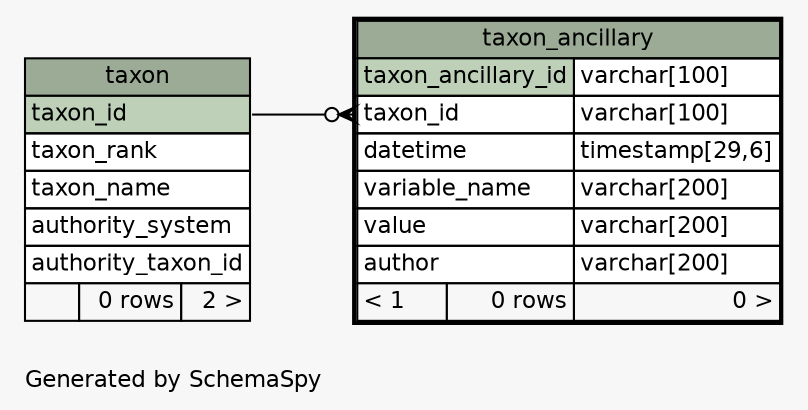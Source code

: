 // dot 2.38.0 on Mac OS X 10.11.6
// SchemaSpy rev 590
digraph "oneDegreeRelationshipsDiagram" {
  graph [
    rankdir="RL"
    bgcolor="#f7f7f7"
    label="\nGenerated by SchemaSpy"
    labeljust="l"
    nodesep="0.18"
    ranksep="0.46"
    fontname="Helvetica"
    fontsize="11"
  ];
  node [
    fontname="Helvetica"
    fontsize="11"
    shape="plaintext"
  ];
  edge [
    arrowsize="0.8"
  ];
  "taxon_ancillary":"taxon_id":w -> "taxon":"taxon_id":e [arrowhead=none dir=back arrowtail=crowodot];
  "taxon" [
    label=<
    <TABLE BORDER="0" CELLBORDER="1" CELLSPACING="0" BGCOLOR="#ffffff">
      <TR><TD COLSPAN="3" BGCOLOR="#9bab96" ALIGN="CENTER">taxon</TD></TR>
      <TR><TD PORT="taxon_id" COLSPAN="3" BGCOLOR="#bed1b8" ALIGN="LEFT">taxon_id</TD></TR>
      <TR><TD PORT="taxon_rank" COLSPAN="3" ALIGN="LEFT">taxon_rank</TD></TR>
      <TR><TD PORT="taxon_name" COLSPAN="3" ALIGN="LEFT">taxon_name</TD></TR>
      <TR><TD PORT="authority_system" COLSPAN="3" ALIGN="LEFT">authority_system</TD></TR>
      <TR><TD PORT="authority_taxon_id" COLSPAN="3" ALIGN="LEFT">authority_taxon_id</TD></TR>
      <TR><TD ALIGN="LEFT" BGCOLOR="#f7f7f7">  </TD><TD ALIGN="RIGHT" BGCOLOR="#f7f7f7">0 rows</TD><TD ALIGN="RIGHT" BGCOLOR="#f7f7f7">2 &gt;</TD></TR>
    </TABLE>>
    URL="taxon.html"
    tooltip="taxon"
  ];
  "taxon_ancillary" [
    label=<
    <TABLE BORDER="2" CELLBORDER="1" CELLSPACING="0" BGCOLOR="#ffffff">
      <TR><TD COLSPAN="3" BGCOLOR="#9bab96" ALIGN="CENTER">taxon_ancillary</TD></TR>
      <TR><TD PORT="taxon_ancillary_id" COLSPAN="2" BGCOLOR="#bed1b8" ALIGN="LEFT">taxon_ancillary_id</TD><TD PORT="taxon_ancillary_id.type" ALIGN="LEFT">varchar[100]</TD></TR>
      <TR><TD PORT="taxon_id" COLSPAN="2" ALIGN="LEFT">taxon_id</TD><TD PORT="taxon_id.type" ALIGN="LEFT">varchar[100]</TD></TR>
      <TR><TD PORT="datetime" COLSPAN="2" ALIGN="LEFT">datetime</TD><TD PORT="datetime.type" ALIGN="LEFT">timestamp[29,6]</TD></TR>
      <TR><TD PORT="variable_name" COLSPAN="2" ALIGN="LEFT">variable_name</TD><TD PORT="variable_name.type" ALIGN="LEFT">varchar[200]</TD></TR>
      <TR><TD PORT="value" COLSPAN="2" ALIGN="LEFT">value</TD><TD PORT="value.type" ALIGN="LEFT">varchar[200]</TD></TR>
      <TR><TD PORT="author" COLSPAN="2" ALIGN="LEFT">author</TD><TD PORT="author.type" ALIGN="LEFT">varchar[200]</TD></TR>
      <TR><TD ALIGN="LEFT" BGCOLOR="#f7f7f7">&lt; 1</TD><TD ALIGN="RIGHT" BGCOLOR="#f7f7f7">0 rows</TD><TD ALIGN="RIGHT" BGCOLOR="#f7f7f7">0 &gt;</TD></TR>
    </TABLE>>
    URL="taxon_ancillary.html"
    tooltip="taxon_ancillary"
  ];
}
